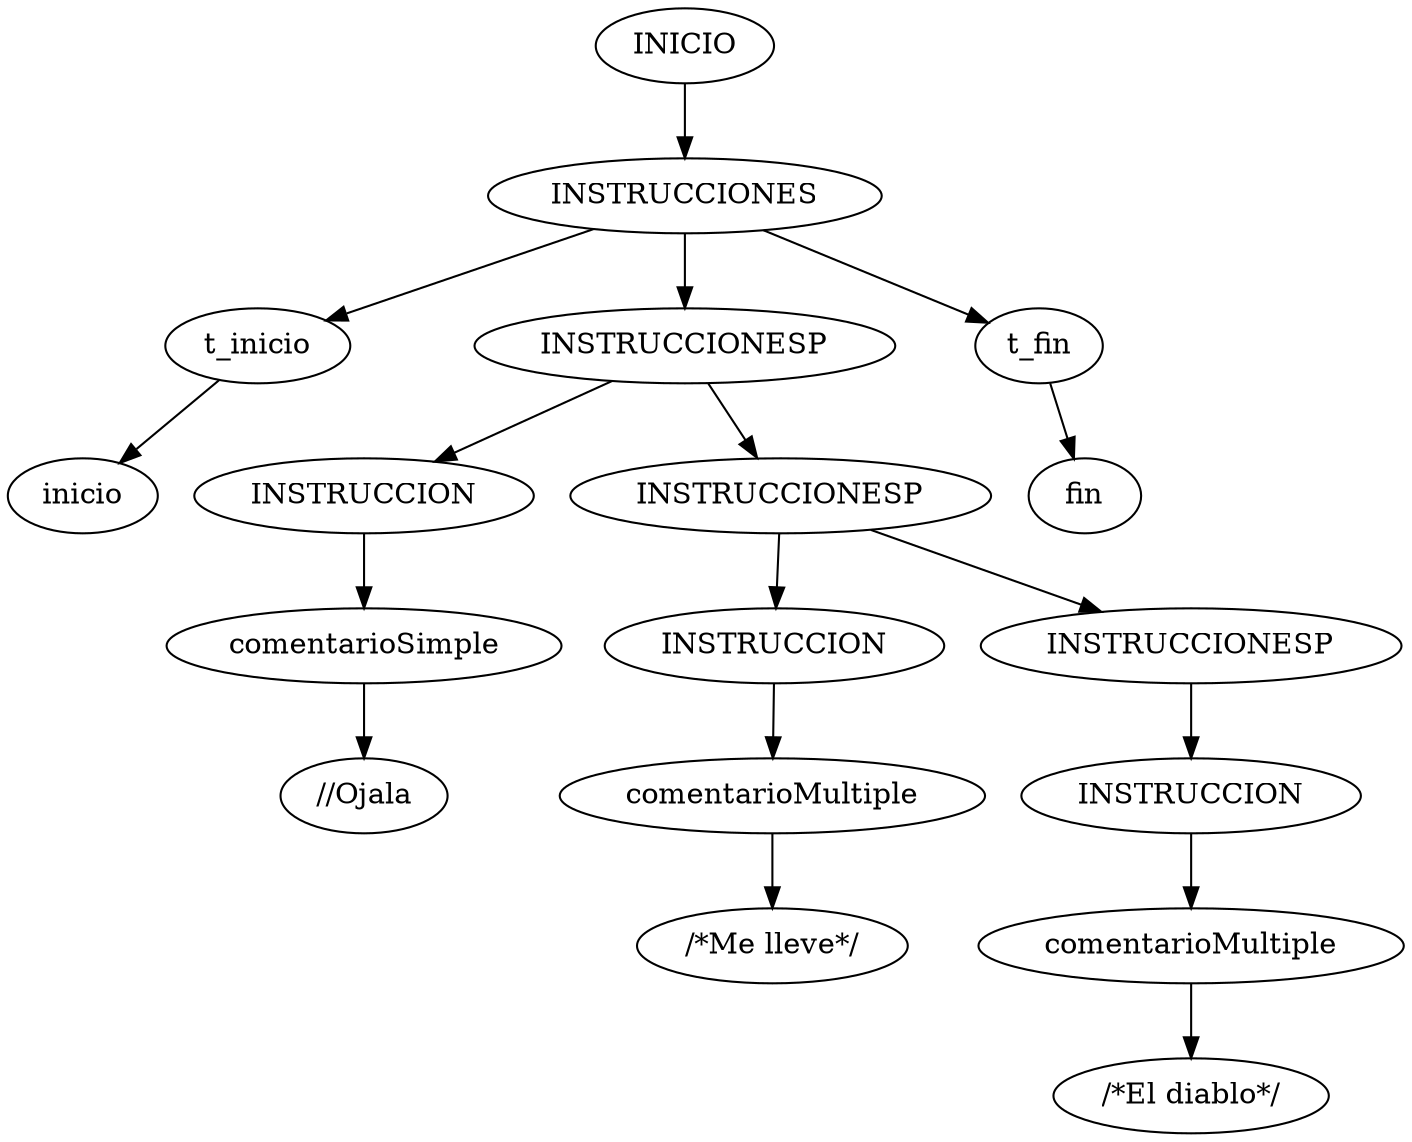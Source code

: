 digraph G{
"node969335472" [ label = "INICIO",];
"node570775024" [ label = "INSTRUCCIONES",];
"node2012141275" [ label = "t_inicio",];
"node1283494758" [ label = "inicio",];
"node2012141275" -> "node1283494758" [ label = "",];
"node570775024" -> "node2012141275" [ label = "",];
"node1121794852" [ label = "INSTRUCCIONESP",];
"node1258245210" [ label = "INSTRUCCION",];
"node1260782544" [ label = "comentarioSimple",];
"node66433649" [ label = "//Ojala",];
"node1260782544" -> "node66433649" [ label = "",];
"node1258245210" -> "node1260782544" [ label = "",];
"node1121794852" -> "node1258245210" [ label = "",];
"node677035312" [ label = "INSTRUCCIONESP",];
"node418888189" [ label = "INSTRUCCION",];
"node1672741296" [ label = "comentarioMultiple",];
"node1308381581" [ label = "/*Me lleve*/",];
"node1672741296" -> "node1308381581" [ label = "",];
"node418888189" -> "node1672741296" [ label = "",];
"node677035312" -> "node418888189" [ label = "",];
"node817026623" [ label = "INSTRUCCIONESP",];
"node355445125" [ label = "INSTRUCCION",];
"node1448448785" [ label = "comentarioMultiple",];
"node2039136367" [ label = "/*El diablo*/",];
"node1448448785" -> "node2039136367" [ label = "",];
"node355445125" -> "node1448448785" [ label = "",];
"node817026623" -> "node355445125" [ label = "",];
"node677035312" -> "node817026623" [ label = "",];
"node1121794852" -> "node677035312" [ label = "",];
"node570775024" -> "node1121794852" [ label = "",];
"node1605362255" [ label = "t_fin",];
"node933497790" [ label = "fin",];
"node1605362255" -> "node933497790" [ label = "",];
"node570775024" -> "node1605362255" [ label = "",];
"node969335472" -> "node570775024" [ label = "",];
}